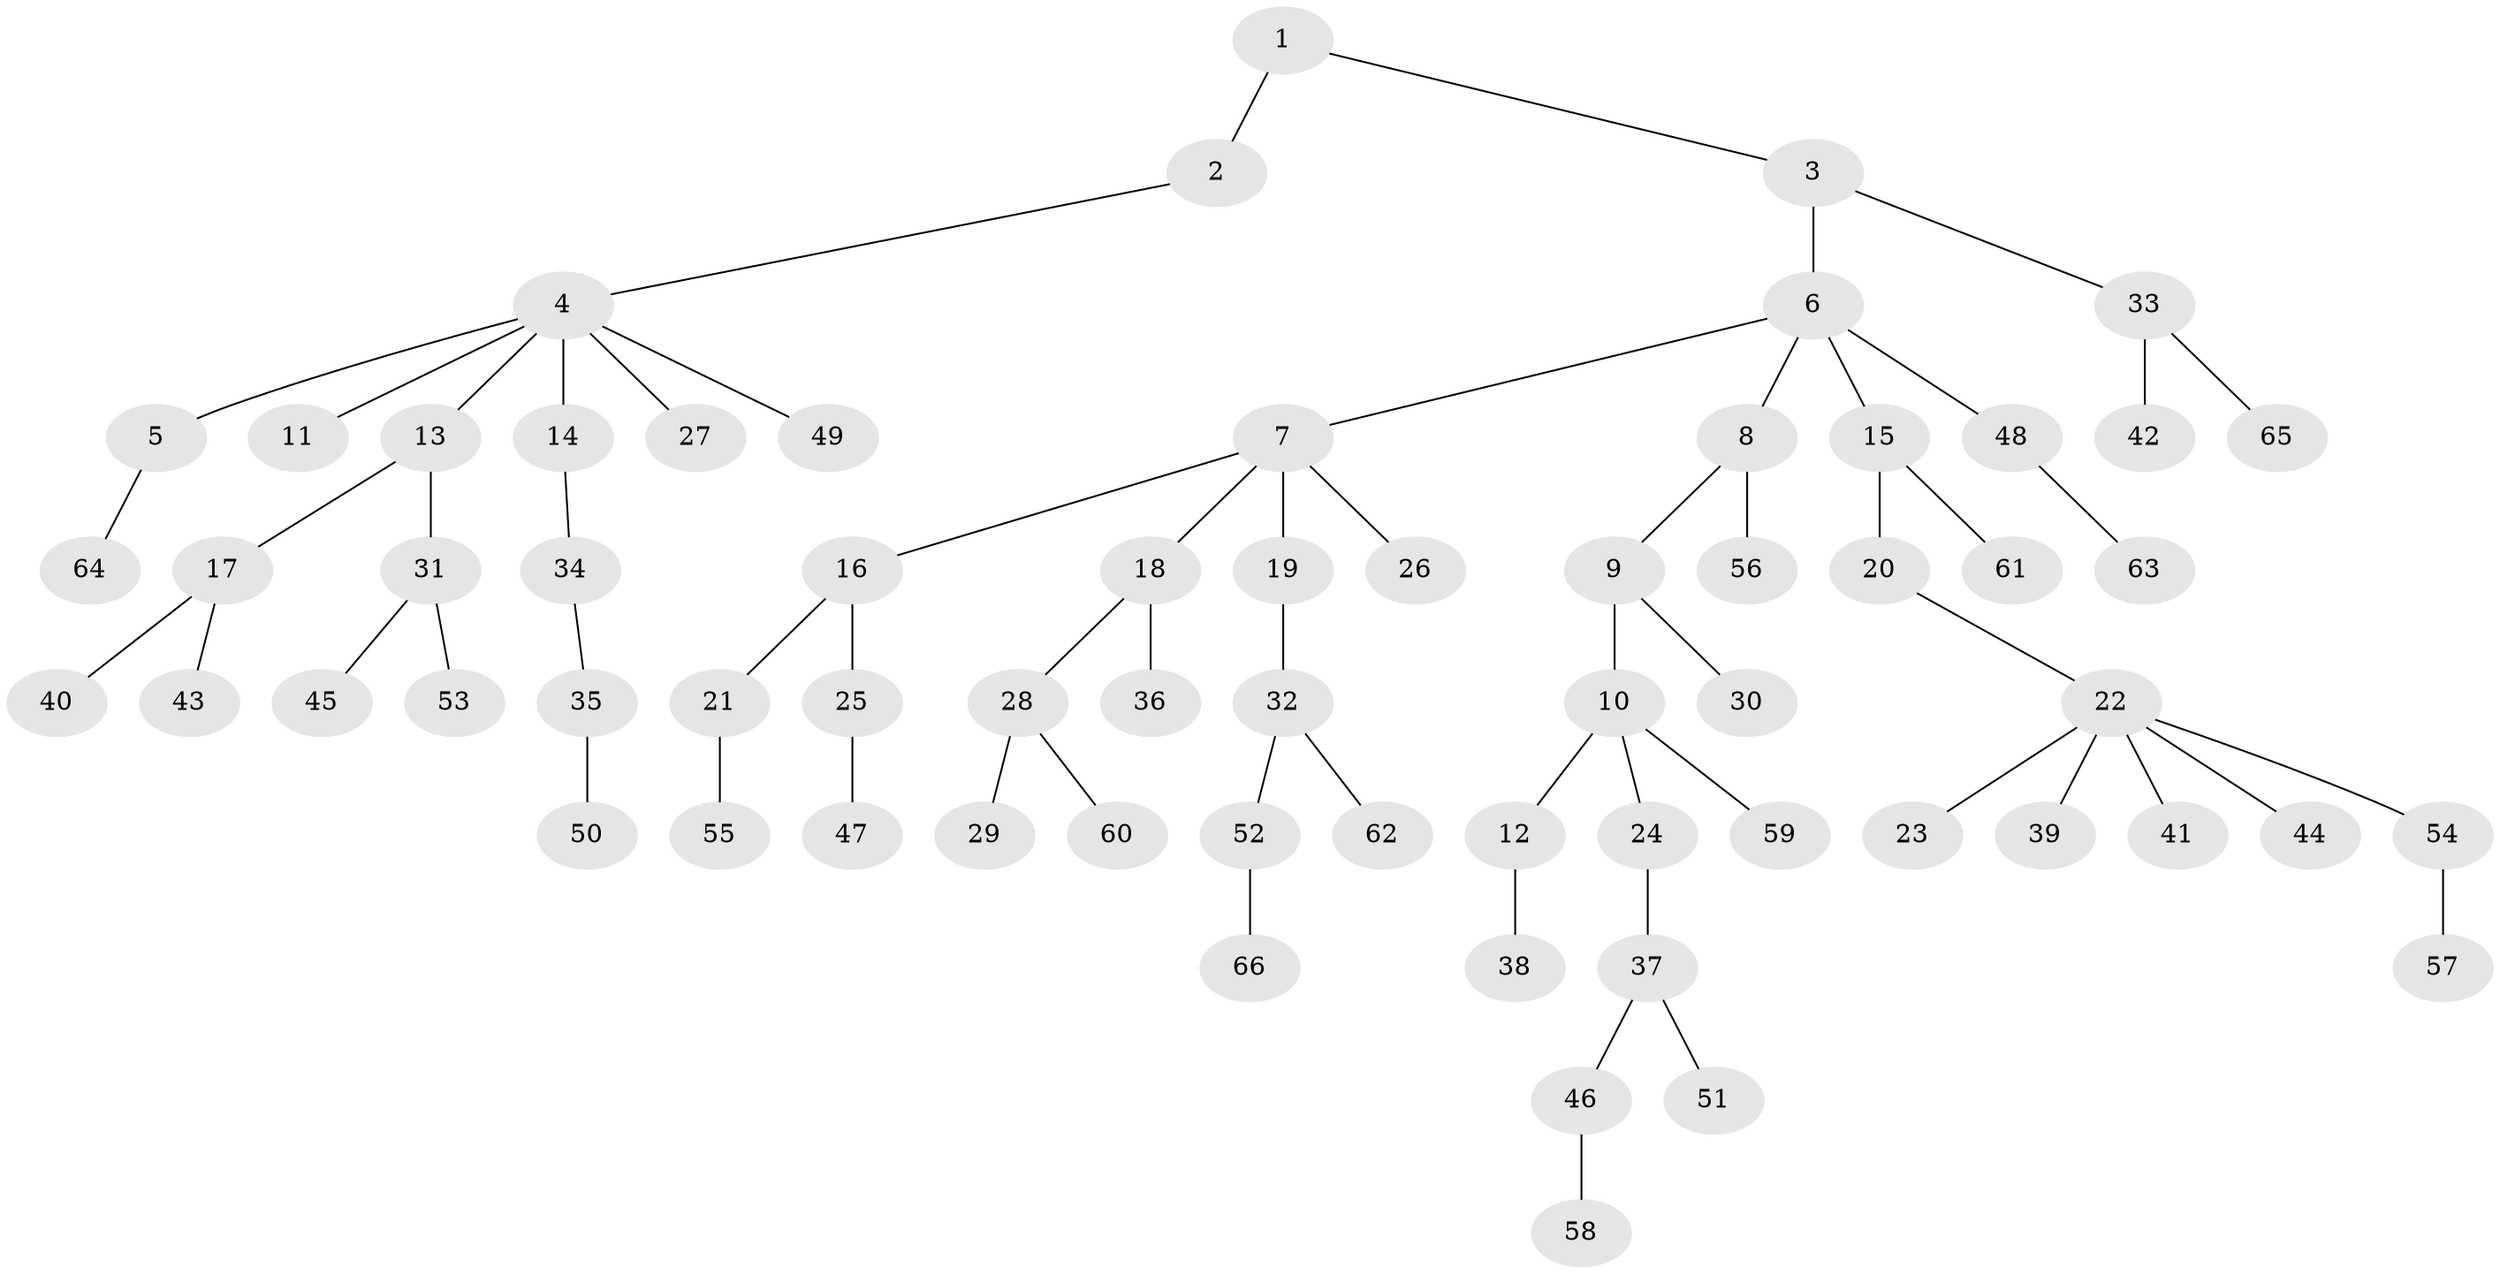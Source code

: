 // coarse degree distribution, {7: 0.030303030303030304, 9: 0.030303030303030304, 1: 0.6060606060606061, 5: 0.030303030303030304, 4: 0.030303030303030304, 2: 0.24242424242424243, 3: 0.030303030303030304}
// Generated by graph-tools (version 1.1) at 2025/19/03/04/25 18:19:20]
// undirected, 66 vertices, 65 edges
graph export_dot {
graph [start="1"]
  node [color=gray90,style=filled];
  1;
  2;
  3;
  4;
  5;
  6;
  7;
  8;
  9;
  10;
  11;
  12;
  13;
  14;
  15;
  16;
  17;
  18;
  19;
  20;
  21;
  22;
  23;
  24;
  25;
  26;
  27;
  28;
  29;
  30;
  31;
  32;
  33;
  34;
  35;
  36;
  37;
  38;
  39;
  40;
  41;
  42;
  43;
  44;
  45;
  46;
  47;
  48;
  49;
  50;
  51;
  52;
  53;
  54;
  55;
  56;
  57;
  58;
  59;
  60;
  61;
  62;
  63;
  64;
  65;
  66;
  1 -- 2;
  1 -- 3;
  2 -- 4;
  3 -- 6;
  3 -- 33;
  4 -- 5;
  4 -- 11;
  4 -- 13;
  4 -- 14;
  4 -- 27;
  4 -- 49;
  5 -- 64;
  6 -- 7;
  6 -- 8;
  6 -- 15;
  6 -- 48;
  7 -- 16;
  7 -- 18;
  7 -- 19;
  7 -- 26;
  8 -- 9;
  8 -- 56;
  9 -- 10;
  9 -- 30;
  10 -- 12;
  10 -- 24;
  10 -- 59;
  12 -- 38;
  13 -- 17;
  13 -- 31;
  14 -- 34;
  15 -- 20;
  15 -- 61;
  16 -- 21;
  16 -- 25;
  17 -- 40;
  17 -- 43;
  18 -- 28;
  18 -- 36;
  19 -- 32;
  20 -- 22;
  21 -- 55;
  22 -- 23;
  22 -- 39;
  22 -- 41;
  22 -- 44;
  22 -- 54;
  24 -- 37;
  25 -- 47;
  28 -- 29;
  28 -- 60;
  31 -- 45;
  31 -- 53;
  32 -- 52;
  32 -- 62;
  33 -- 42;
  33 -- 65;
  34 -- 35;
  35 -- 50;
  37 -- 46;
  37 -- 51;
  46 -- 58;
  48 -- 63;
  52 -- 66;
  54 -- 57;
}
